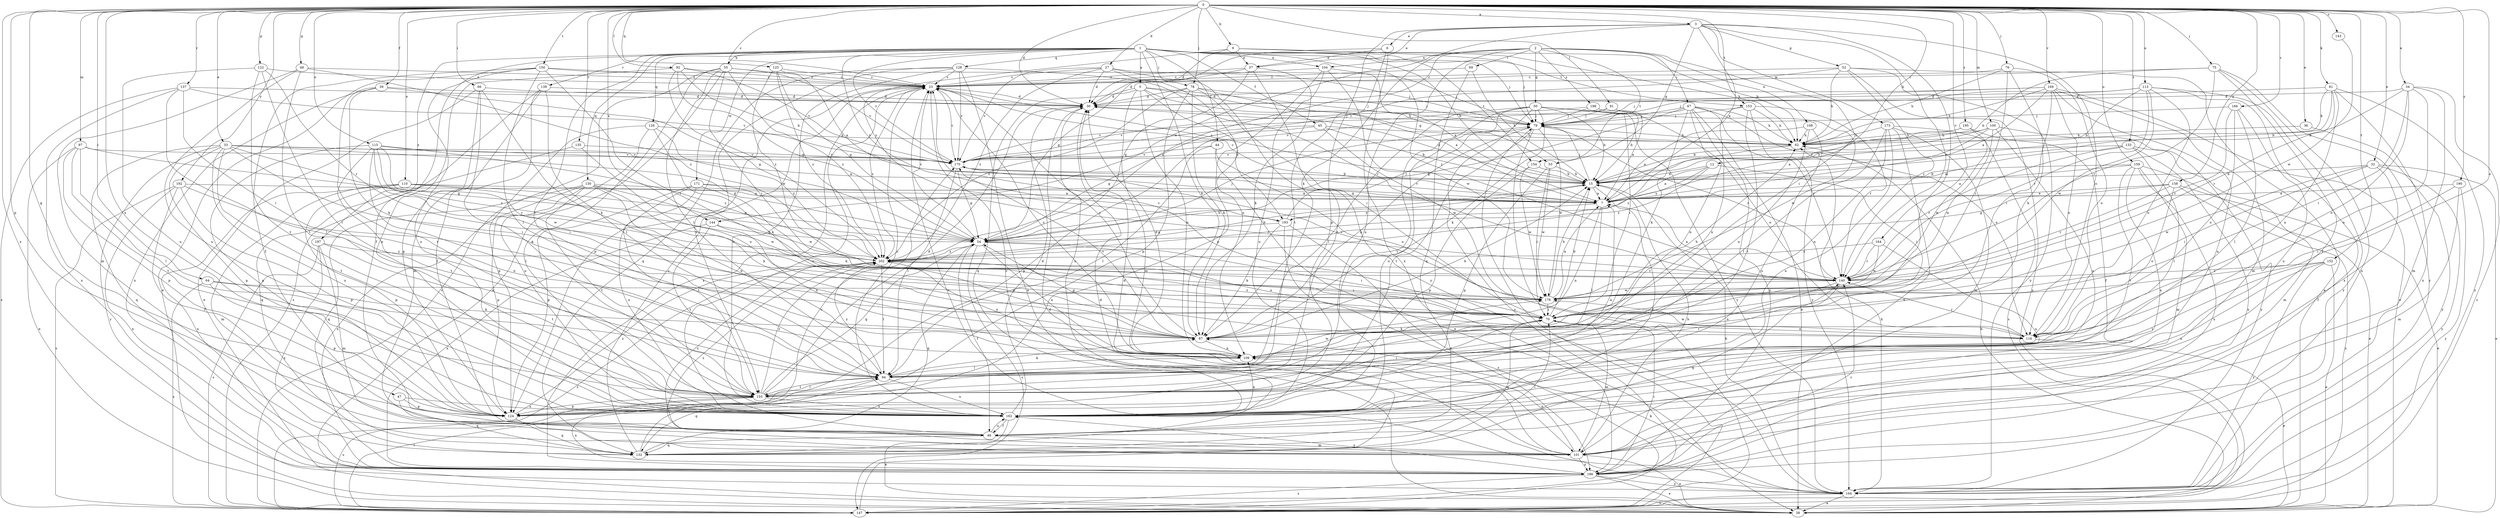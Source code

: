 strict digraph  {
0;
1;
2;
3;
5;
6;
7;
9;
12;
15;
23;
27;
30;
32;
33;
34;
36;
37;
38;
39;
44;
45;
46;
47;
48;
50;
52;
53;
54;
55;
62;
64;
66;
67;
69;
70;
75;
76;
78;
79;
81;
87;
91;
92;
94;
97;
100;
101;
104;
108;
109;
110;
113;
115;
116;
122;
124;
125;
126;
128;
130;
132;
133;
135;
137;
139;
140;
143;
144;
147;
150;
152;
153;
154;
155;
158;
159;
162;
164;
166;
169;
170;
171;
173;
178;
186;
190;
192;
193;
194;
195;
197;
198;
202;
0 -> 3  [label=a];
0 -> 9  [label=b];
0 -> 12  [label=b];
0 -> 23  [label=c];
0 -> 27  [label=d];
0 -> 30  [label=d];
0 -> 32  [label=e];
0 -> 33  [label=e];
0 -> 34  [label=e];
0 -> 36  [label=e];
0 -> 39  [label=f];
0 -> 47  [label=g];
0 -> 48  [label=g];
0 -> 64  [label=i];
0 -> 66  [label=i];
0 -> 75  [label=j];
0 -> 76  [label=j];
0 -> 78  [label=j];
0 -> 81  [label=k];
0 -> 91  [label=l];
0 -> 92  [label=l];
0 -> 97  [label=m];
0 -> 100  [label=m];
0 -> 110  [label=o];
0 -> 113  [label=o];
0 -> 115  [label=o];
0 -> 116  [label=o];
0 -> 122  [label=p];
0 -> 124  [label=p];
0 -> 125  [label=q];
0 -> 133  [label=r];
0 -> 135  [label=r];
0 -> 137  [label=r];
0 -> 143  [label=s];
0 -> 144  [label=s];
0 -> 150  [label=t];
0 -> 152  [label=t];
0 -> 153  [label=t];
0 -> 158  [label=u];
0 -> 159  [label=u];
0 -> 162  [label=u];
0 -> 164  [label=v];
0 -> 166  [label=v];
0 -> 169  [label=v];
0 -> 186  [label=x];
0 -> 190  [label=y];
0 -> 192  [label=y];
0 -> 195  [label=z];
1 -> 5  [label=a];
1 -> 15  [label=b];
1 -> 44  [label=f];
1 -> 45  [label=f];
1 -> 46  [label=f];
1 -> 55  [label=h];
1 -> 62  [label=h];
1 -> 78  [label=j];
1 -> 79  [label=j];
1 -> 87  [label=k];
1 -> 94  [label=l];
1 -> 104  [label=n];
1 -> 126  [label=q];
1 -> 128  [label=q];
1 -> 130  [label=q];
1 -> 139  [label=r];
1 -> 140  [label=r];
1 -> 153  [label=t];
1 -> 154  [label=t];
1 -> 170  [label=v];
1 -> 171  [label=w];
1 -> 193  [label=y];
1 -> 197  [label=z];
2 -> 50  [label=g];
2 -> 67  [label=i];
2 -> 69  [label=i];
2 -> 70  [label=i];
2 -> 104  [label=n];
2 -> 108  [label=n];
2 -> 144  [label=s];
2 -> 154  [label=t];
2 -> 162  [label=u];
2 -> 198  [label=z];
2 -> 202  [label=z];
3 -> 6  [label=a];
3 -> 7  [label=a];
3 -> 37  [label=e];
3 -> 52  [label=g];
3 -> 53  [label=g];
3 -> 70  [label=i];
3 -> 87  [label=k];
3 -> 116  [label=o];
3 -> 124  [label=p];
3 -> 140  [label=r];
3 -> 173  [label=w];
5 -> 30  [label=d];
5 -> 53  [label=g];
5 -> 62  [label=h];
5 -> 79  [label=j];
5 -> 101  [label=m];
5 -> 109  [label=n];
5 -> 132  [label=q];
5 -> 193  [label=y];
6 -> 37  [label=e];
6 -> 54  [label=g];
6 -> 155  [label=t];
6 -> 186  [label=x];
7 -> 23  [label=c];
7 -> 94  [label=l];
7 -> 109  [label=n];
7 -> 170  [label=v];
7 -> 193  [label=y];
9 -> 30  [label=d];
9 -> 37  [label=e];
9 -> 62  [label=h];
9 -> 79  [label=j];
9 -> 193  [label=y];
12 -> 7  [label=a];
12 -> 15  [label=b];
12 -> 70  [label=i];
12 -> 193  [label=y];
12 -> 202  [label=z];
15 -> 7  [label=a];
15 -> 23  [label=c];
15 -> 30  [label=d];
15 -> 46  [label=f];
15 -> 79  [label=j];
23 -> 30  [label=d];
23 -> 124  [label=p];
23 -> 170  [label=v];
23 -> 186  [label=x];
23 -> 202  [label=z];
27 -> 23  [label=c];
27 -> 30  [label=d];
27 -> 79  [label=j];
27 -> 109  [label=n];
27 -> 170  [label=v];
27 -> 194  [label=y];
27 -> 202  [label=z];
30 -> 79  [label=j];
30 -> 162  [label=u];
32 -> 15  [label=b];
32 -> 38  [label=e];
32 -> 46  [label=f];
32 -> 70  [label=i];
32 -> 178  [label=w];
32 -> 194  [label=y];
33 -> 7  [label=a];
33 -> 54  [label=g];
33 -> 70  [label=i];
33 -> 124  [label=p];
33 -> 132  [label=q];
33 -> 155  [label=t];
33 -> 162  [label=u];
33 -> 170  [label=v];
33 -> 194  [label=y];
33 -> 202  [label=z];
34 -> 15  [label=b];
34 -> 30  [label=d];
34 -> 70  [label=i];
34 -> 101  [label=m];
34 -> 109  [label=n];
34 -> 116  [label=o];
34 -> 147  [label=s];
36 -> 62  [label=h];
36 -> 194  [label=y];
37 -> 23  [label=c];
37 -> 30  [label=d];
37 -> 54  [label=g];
37 -> 87  [label=k];
37 -> 155  [label=t];
38 -> 62  [label=h];
39 -> 30  [label=d];
39 -> 54  [label=g];
39 -> 87  [label=k];
39 -> 155  [label=t];
39 -> 186  [label=x];
44 -> 38  [label=e];
44 -> 94  [label=l];
44 -> 116  [label=o];
44 -> 170  [label=v];
45 -> 15  [label=b];
45 -> 54  [label=g];
45 -> 62  [label=h];
45 -> 124  [label=p];
45 -> 178  [label=w];
46 -> 23  [label=c];
46 -> 101  [label=m];
46 -> 132  [label=q];
46 -> 162  [label=u];
46 -> 202  [label=z];
47 -> 124  [label=p];
47 -> 132  [label=q];
47 -> 162  [label=u];
48 -> 23  [label=c];
48 -> 101  [label=m];
48 -> 155  [label=t];
48 -> 162  [label=u];
48 -> 202  [label=z];
50 -> 15  [label=b];
50 -> 70  [label=i];
50 -> 79  [label=j];
50 -> 87  [label=k];
50 -> 94  [label=l];
50 -> 116  [label=o];
50 -> 147  [label=s];
50 -> 155  [label=t];
50 -> 162  [label=u];
50 -> 194  [label=y];
52 -> 23  [label=c];
52 -> 38  [label=e];
52 -> 62  [label=h];
52 -> 140  [label=r];
52 -> 147  [label=s];
52 -> 170  [label=v];
52 -> 194  [label=y];
53 -> 15  [label=b];
53 -> 70  [label=i];
53 -> 124  [label=p];
53 -> 178  [label=w];
54 -> 15  [label=b];
54 -> 23  [label=c];
54 -> 46  [label=f];
54 -> 70  [label=i];
54 -> 79  [label=j];
54 -> 109  [label=n];
54 -> 116  [label=o];
54 -> 147  [label=s];
54 -> 202  [label=z];
55 -> 23  [label=c];
55 -> 38  [label=e];
55 -> 70  [label=i];
55 -> 94  [label=l];
55 -> 147  [label=s];
55 -> 162  [label=u];
55 -> 170  [label=v];
55 -> 202  [label=z];
62 -> 170  [label=v];
62 -> 202  [label=z];
64 -> 87  [label=k];
64 -> 124  [label=p];
64 -> 147  [label=s];
64 -> 178  [label=w];
66 -> 30  [label=d];
66 -> 38  [label=e];
66 -> 87  [label=k];
66 -> 124  [label=p];
66 -> 155  [label=t];
67 -> 38  [label=e];
67 -> 54  [label=g];
67 -> 62  [label=h];
67 -> 79  [label=j];
67 -> 87  [label=k];
67 -> 109  [label=n];
67 -> 116  [label=o];
67 -> 140  [label=r];
67 -> 170  [label=v];
67 -> 186  [label=x];
69 -> 15  [label=b];
69 -> 23  [label=c];
69 -> 132  [label=q];
70 -> 15  [label=b];
70 -> 23  [label=c];
70 -> 87  [label=k];
70 -> 101  [label=m];
70 -> 116  [label=o];
70 -> 132  [label=q];
70 -> 202  [label=z];
75 -> 15  [label=b];
75 -> 23  [label=c];
75 -> 46  [label=f];
75 -> 140  [label=r];
75 -> 186  [label=x];
75 -> 194  [label=y];
76 -> 23  [label=c];
76 -> 62  [label=h];
76 -> 70  [label=i];
76 -> 87  [label=k];
76 -> 116  [label=o];
78 -> 7  [label=a];
78 -> 30  [label=d];
78 -> 70  [label=i];
78 -> 79  [label=j];
78 -> 87  [label=k];
78 -> 124  [label=p];
78 -> 202  [label=z];
79 -> 62  [label=h];
79 -> 87  [label=k];
79 -> 140  [label=r];
79 -> 147  [label=s];
79 -> 155  [label=t];
79 -> 178  [label=w];
81 -> 15  [label=b];
81 -> 30  [label=d];
81 -> 62  [label=h];
81 -> 109  [label=n];
81 -> 140  [label=r];
81 -> 186  [label=x];
81 -> 194  [label=y];
87 -> 15  [label=b];
87 -> 23  [label=c];
87 -> 54  [label=g];
87 -> 62  [label=h];
87 -> 109  [label=n];
87 -> 170  [label=v];
91 -> 79  [label=j];
91 -> 170  [label=v];
91 -> 178  [label=w];
92 -> 15  [label=b];
92 -> 23  [label=c];
92 -> 54  [label=g];
92 -> 162  [label=u];
92 -> 170  [label=v];
92 -> 202  [label=z];
94 -> 87  [label=k];
94 -> 132  [label=q];
94 -> 140  [label=r];
94 -> 155  [label=t];
94 -> 162  [label=u];
94 -> 178  [label=w];
94 -> 202  [label=z];
97 -> 38  [label=e];
97 -> 54  [label=g];
97 -> 94  [label=l];
97 -> 124  [label=p];
97 -> 155  [label=t];
97 -> 170  [label=v];
100 -> 7  [label=a];
100 -> 15  [label=b];
100 -> 62  [label=h];
100 -> 162  [label=u];
100 -> 178  [label=w];
100 -> 194  [label=y];
101 -> 15  [label=b];
101 -> 23  [label=c];
101 -> 30  [label=d];
101 -> 38  [label=e];
101 -> 109  [label=n];
101 -> 186  [label=x];
101 -> 202  [label=z];
104 -> 7  [label=a];
104 -> 23  [label=c];
104 -> 124  [label=p];
104 -> 162  [label=u];
104 -> 178  [label=w];
108 -> 7  [label=a];
108 -> 62  [label=h];
108 -> 109  [label=n];
108 -> 162  [label=u];
109 -> 23  [label=c];
109 -> 30  [label=d];
109 -> 94  [label=l];
110 -> 7  [label=a];
110 -> 54  [label=g];
110 -> 101  [label=m];
110 -> 124  [label=p];
110 -> 178  [label=w];
110 -> 186  [label=x];
113 -> 15  [label=b];
113 -> 30  [label=d];
113 -> 79  [label=j];
113 -> 116  [label=o];
113 -> 140  [label=r];
113 -> 178  [label=w];
113 -> 186  [label=x];
113 -> 194  [label=y];
115 -> 70  [label=i];
115 -> 94  [label=l];
115 -> 124  [label=p];
115 -> 140  [label=r];
115 -> 155  [label=t];
115 -> 170  [label=v];
115 -> 178  [label=w];
115 -> 202  [label=z];
116 -> 38  [label=e];
116 -> 140  [label=r];
116 -> 178  [label=w];
122 -> 23  [label=c];
122 -> 94  [label=l];
122 -> 140  [label=r];
122 -> 155  [label=t];
122 -> 162  [label=u];
124 -> 132  [label=q];
124 -> 202  [label=z];
125 -> 7  [label=a];
125 -> 23  [label=c];
125 -> 54  [label=g];
125 -> 178  [label=w];
125 -> 202  [label=z];
126 -> 62  [label=h];
126 -> 87  [label=k];
126 -> 124  [label=p];
126 -> 162  [label=u];
126 -> 202  [label=z];
128 -> 23  [label=c];
128 -> 38  [label=e];
128 -> 132  [label=q];
128 -> 140  [label=r];
128 -> 155  [label=t];
128 -> 162  [label=u];
128 -> 170  [label=v];
130 -> 7  [label=a];
130 -> 87  [label=k];
130 -> 109  [label=n];
130 -> 124  [label=p];
130 -> 132  [label=q];
130 -> 155  [label=t];
130 -> 178  [label=w];
130 -> 186  [label=x];
132 -> 23  [label=c];
132 -> 54  [label=g];
132 -> 70  [label=i];
132 -> 170  [label=v];
133 -> 7  [label=a];
133 -> 94  [label=l];
133 -> 101  [label=m];
133 -> 140  [label=r];
133 -> 170  [label=v];
133 -> 186  [label=x];
135 -> 116  [label=o];
135 -> 132  [label=q];
135 -> 170  [label=v];
137 -> 30  [label=d];
137 -> 70  [label=i];
137 -> 94  [label=l];
137 -> 147  [label=s];
137 -> 170  [label=v];
137 -> 186  [label=x];
139 -> 30  [label=d];
139 -> 46  [label=f];
139 -> 94  [label=l];
139 -> 101  [label=m];
139 -> 147  [label=s];
140 -> 7  [label=a];
140 -> 109  [label=n];
140 -> 132  [label=q];
140 -> 178  [label=w];
143 -> 178  [label=w];
144 -> 54  [label=g];
144 -> 109  [label=n];
144 -> 155  [label=t];
144 -> 186  [label=x];
147 -> 30  [label=d];
147 -> 79  [label=j];
147 -> 94  [label=l];
147 -> 202  [label=z];
150 -> 23  [label=c];
150 -> 38  [label=e];
150 -> 46  [label=f];
150 -> 70  [label=i];
150 -> 79  [label=j];
150 -> 94  [label=l];
150 -> 162  [label=u];
152 -> 38  [label=e];
152 -> 140  [label=r];
152 -> 155  [label=t];
152 -> 162  [label=u];
152 -> 194  [label=y];
153 -> 62  [label=h];
153 -> 79  [label=j];
153 -> 109  [label=n];
153 -> 140  [label=r];
153 -> 155  [label=t];
153 -> 194  [label=y];
154 -> 15  [label=b];
154 -> 124  [label=p];
154 -> 178  [label=w];
155 -> 7  [label=a];
155 -> 30  [label=d];
155 -> 54  [label=g];
155 -> 70  [label=i];
155 -> 94  [label=l];
155 -> 124  [label=p];
155 -> 147  [label=s];
155 -> 162  [label=u];
155 -> 186  [label=x];
155 -> 202  [label=z];
158 -> 7  [label=a];
158 -> 38  [label=e];
158 -> 54  [label=g];
158 -> 116  [label=o];
158 -> 140  [label=r];
158 -> 147  [label=s];
159 -> 7  [label=a];
159 -> 15  [label=b];
159 -> 38  [label=e];
159 -> 101  [label=m];
159 -> 155  [label=t];
159 -> 162  [label=u];
159 -> 186  [label=x];
162 -> 23  [label=c];
162 -> 30  [label=d];
162 -> 38  [label=e];
162 -> 46  [label=f];
162 -> 109  [label=n];
164 -> 140  [label=r];
164 -> 162  [label=u];
164 -> 178  [label=w];
164 -> 202  [label=z];
166 -> 79  [label=j];
166 -> 94  [label=l];
166 -> 116  [label=o];
166 -> 140  [label=r];
166 -> 162  [label=u];
169 -> 7  [label=a];
169 -> 30  [label=d];
169 -> 38  [label=e];
169 -> 62  [label=h];
169 -> 70  [label=i];
169 -> 79  [label=j];
169 -> 101  [label=m];
169 -> 116  [label=o];
169 -> 162  [label=u];
170 -> 15  [label=b];
170 -> 54  [label=g];
170 -> 94  [label=l];
171 -> 7  [label=a];
171 -> 87  [label=k];
171 -> 124  [label=p];
171 -> 140  [label=r];
171 -> 155  [label=t];
171 -> 162  [label=u];
173 -> 62  [label=h];
173 -> 94  [label=l];
173 -> 101  [label=m];
173 -> 109  [label=n];
173 -> 147  [label=s];
173 -> 162  [label=u];
173 -> 186  [label=x];
178 -> 7  [label=a];
178 -> 15  [label=b];
178 -> 70  [label=i];
178 -> 170  [label=v];
186 -> 38  [label=e];
186 -> 70  [label=i];
186 -> 140  [label=r];
186 -> 147  [label=s];
186 -> 162  [label=u];
186 -> 194  [label=y];
190 -> 7  [label=a];
190 -> 70  [label=i];
190 -> 101  [label=m];
190 -> 194  [label=y];
192 -> 7  [label=a];
192 -> 46  [label=f];
192 -> 109  [label=n];
192 -> 124  [label=p];
192 -> 147  [label=s];
192 -> 186  [label=x];
193 -> 54  [label=g];
193 -> 79  [label=j];
193 -> 87  [label=k];
193 -> 147  [label=s];
193 -> 186  [label=x];
194 -> 15  [label=b];
194 -> 23  [label=c];
194 -> 30  [label=d];
194 -> 38  [label=e];
194 -> 62  [label=h];
194 -> 87  [label=k];
194 -> 147  [label=s];
195 -> 15  [label=b];
195 -> 46  [label=f];
195 -> 62  [label=h];
195 -> 178  [label=w];
197 -> 101  [label=m];
197 -> 147  [label=s];
197 -> 155  [label=t];
197 -> 186  [label=x];
197 -> 202  [label=z];
198 -> 7  [label=a];
198 -> 15  [label=b];
198 -> 79  [label=j];
198 -> 170  [label=v];
202 -> 15  [label=b];
202 -> 70  [label=i];
202 -> 94  [label=l];
202 -> 109  [label=n];
202 -> 140  [label=r];
}
